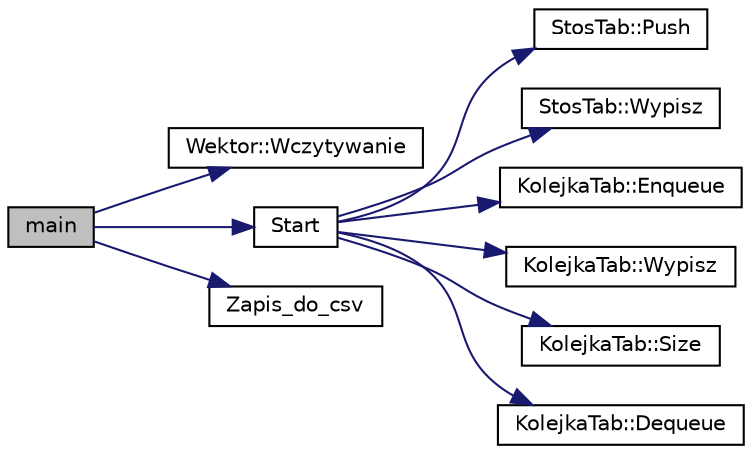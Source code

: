 digraph G
{
  edge [fontname="Helvetica",fontsize="10",labelfontname="Helvetica",labelfontsize="10"];
  node [fontname="Helvetica",fontsize="10",shape=record];
  rankdir="LR";
  Node1 [label="main",height=0.2,width=0.4,color="black", fillcolor="grey75", style="filled" fontcolor="black"];
  Node1 -> Node2 [color="midnightblue",fontsize="10",style="solid",fontname="Helvetica"];
  Node2 [label="Wektor::Wczytywanie",height=0.2,width=0.4,color="black", fillcolor="white", style="filled",URL="$class_wektor.html#ab92e4e4bded170a49ebfd48be164b91c",tooltip="Wczytywanie liczb z pliku do wektora."];
  Node1 -> Node3 [color="midnightblue",fontsize="10",style="solid",fontname="Helvetica"];
  Node3 [label="Start",height=0.2,width=0.4,color="black", fillcolor="white", style="filled",URL="$funkcje_8hh.html#a6e69b8076e8103fe9d3a941fedbbbd5a",tooltip="Funkcja Start obslugujaca wywolanie algorytmu i mierzenie czasu wykonania."];
  Node3 -> Node4 [color="midnightblue",fontsize="10",style="solid",fontname="Helvetica"];
  Node4 [label="StosTab::Push",height=0.2,width=0.4,color="black", fillcolor="white", style="filled",URL="$class_stos_tab.html#a00dc0f8129f07a89c2d6e4dcb6e6903f",tooltip="Dodawanie wektora na stos."];
  Node3 -> Node5 [color="midnightblue",fontsize="10",style="solid",fontname="Helvetica"];
  Node5 [label="StosTab::Wypisz",height=0.2,width=0.4,color="black", fillcolor="white", style="filled",URL="$class_stos_tab.html#a5ecbe300995d06801d64d2559f5ff15b",tooltip="Wypisywanie stosu."];
  Node3 -> Node6 [color="midnightblue",fontsize="10",style="solid",fontname="Helvetica"];
  Node6 [label="KolejkaTab::Enqueue",height=0.2,width=0.4,color="black", fillcolor="white", style="filled",URL="$class_kolejka_tab.html#a25a20d1f563a03e5f64584a982868045",tooltip="Dodawanie wektora do kolejki."];
  Node3 -> Node7 [color="midnightblue",fontsize="10",style="solid",fontname="Helvetica"];
  Node7 [label="KolejkaTab::Wypisz",height=0.2,width=0.4,color="black", fillcolor="white", style="filled",URL="$class_kolejka_tab.html#ad7259f8293d661fa337eac577de5664e",tooltip="Wypisywanie kolejki."];
  Node3 -> Node8 [color="midnightblue",fontsize="10",style="solid",fontname="Helvetica"];
  Node8 [label="KolejkaTab::Size",height=0.2,width=0.4,color="black", fillcolor="white", style="filled",URL="$class_kolejka_tab.html#a559d118f012c08a512607e1e685515d0",tooltip="Ilosc elementow kolejki."];
  Node3 -> Node9 [color="midnightblue",fontsize="10",style="solid",fontname="Helvetica"];
  Node9 [label="KolejkaTab::Dequeue",height=0.2,width=0.4,color="black", fillcolor="white", style="filled",URL="$class_kolejka_tab.html#a65db468824ff6ca3d72af38b708a0954",tooltip="Zdejmowanie elementu z kolejki."];
  Node1 -> Node10 [color="midnightblue",fontsize="10",style="solid",fontname="Helvetica"];
  Node10 [label="Zapis_do_csv",height=0.2,width=0.4,color="black", fillcolor="white", style="filled",URL="$funkcje_8hh.html#addcaa6950d321eb4c005980d35423b27",tooltip="Zapisywanie danych do pliku .csv."];
}
